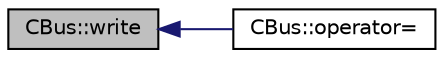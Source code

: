 digraph "CBus::write"
{
  edge [fontname="Helvetica",fontsize="10",labelfontname="Helvetica",labelfontsize="10"];
  node [fontname="Helvetica",fontsize="10",shape=record];
  rankdir="LR";
  Node1 [label="CBus::write",height=0.2,width=0.4,color="black", fillcolor="grey75", style="filled" fontcolor="black"];
  Node1 -> Node2 [dir="back",color="midnightblue",fontsize="10",style="solid",fontname="Helvetica"];
  Node2 [label="CBus::operator=",height=0.2,width=0.4,color="black", fillcolor="white", style="filled",URL="$de/d89/class_c_bus.html#a9f639b395906de4549c51deb0a0ad79c"];
}
